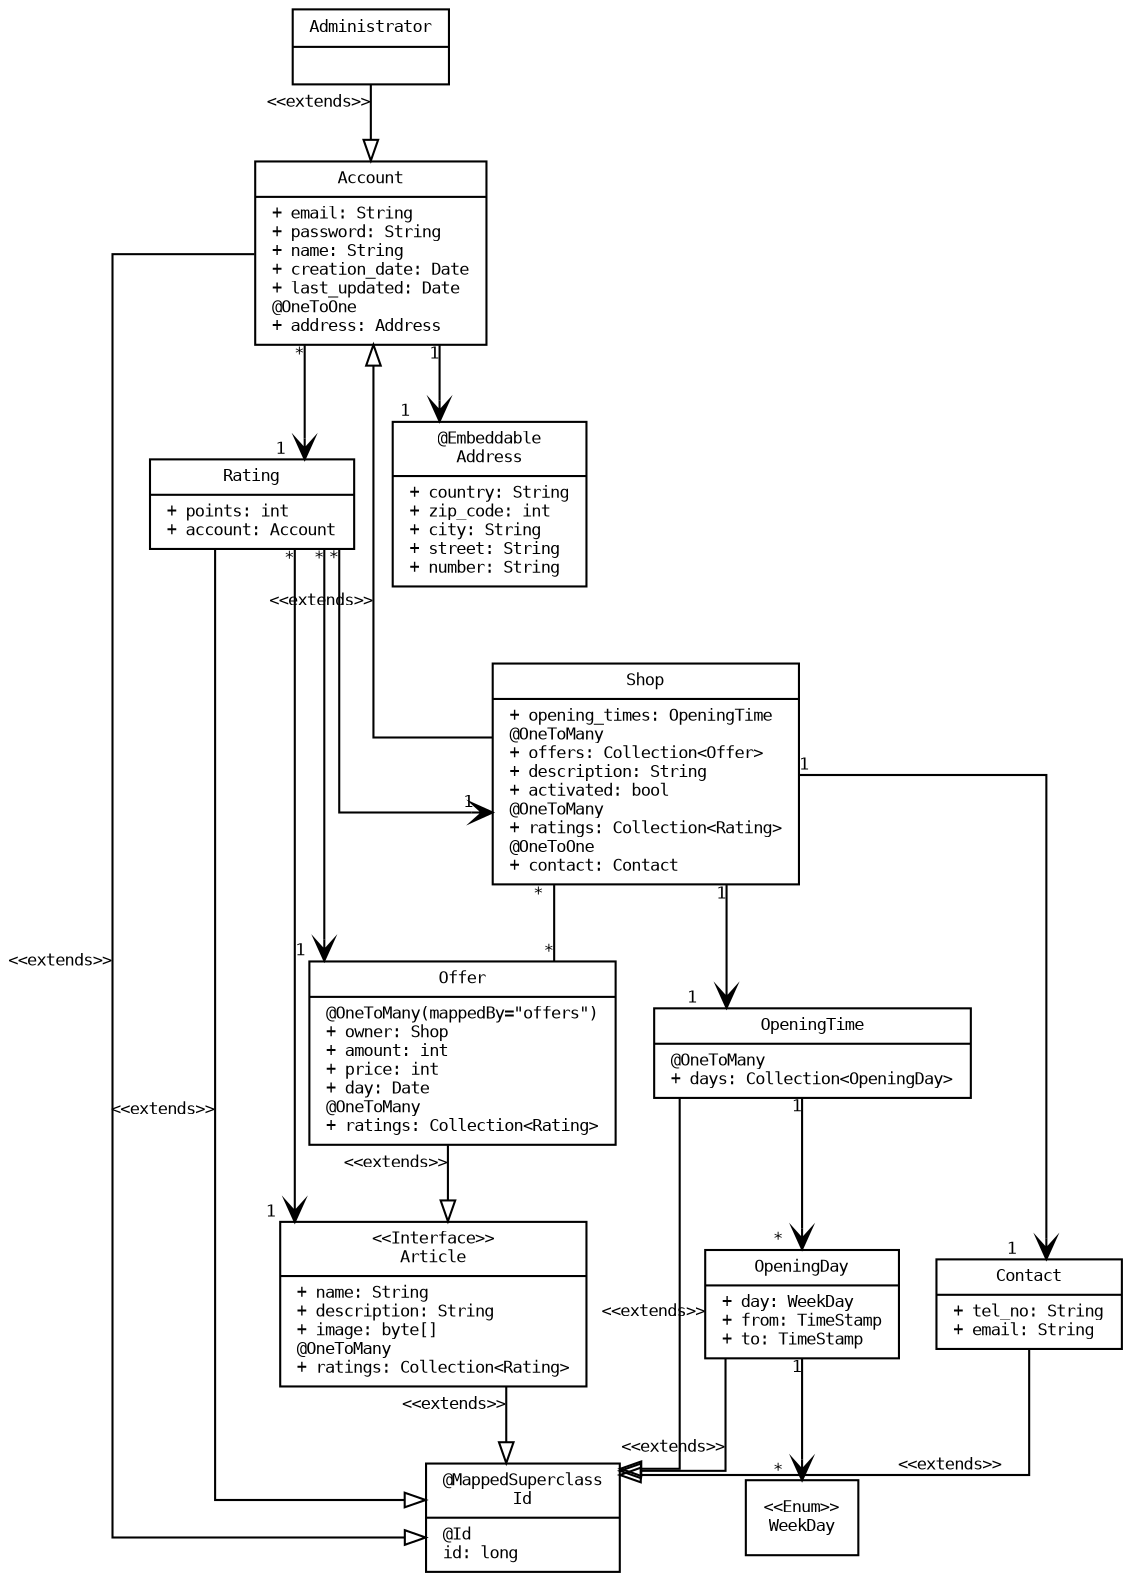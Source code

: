 digraph G {
	graph [ splines=ortho ]
	fontname = "Inconsolata"
	fontsize = 8

	node [
		fontname = "Inconsolata"
		fontsize = 8
		shape = "record"
	]

	edge [
		fontname = "Inconsolata"
		fontsize = 8
	]

	Id [
		label = "{@MappedSuperclass\n
			Id|
			@Id\l
			id: long\l
			}"
	]

	{
		edge [ arrowhead=empty xlabel="<<extends>>" ]
		Account -> Id
		Article -> Id
		OpeningTime -> Id
		OpeningDay -> Id
		Rating -> Id
		Contact -> Id
	}

	Account [
		label = "{
			Account|
			+ email: String\l
			+ password: String\l
			+ name: String\l
			+ creation_date: Date\l
			+ last_updated: Date\l
			@OneToOne\l
			+ address: Address\l
		}"
	]

	Contact [
		label = "{
			Contact|
			+ tel_no: String\l
			+ email: String\l
		}"
	]

	Rating [
		label = "{
			Rating|
			+ points: int\l
			+ account: Account\l
		}"
	]

	Shop [
		label = "{Shop|
			+ opening_times: OpeningTime\l
			@OneToMany\l
			+ offers: Collection\<Offer\>\l
			+ description: String\l
			+ activated: bool\l
			@OneToMany\l
			+ ratings: Collection\<Rating\>\l
			@OneToOne\l
			+ contact: Contact\l
			}"
	]

		/* User [ */
		/* 	label = "{User| */
		/* 	+ address: Address\l */
		/* 	}" */
		/* ] */

	OpeningTime [
		label = "{OpeningTime|
			@OneToMany\l
			+ days: Collection\<OpeningDay\>\l
			}"
	]

	OpeningDay [
		label = "{OpeningDay|
			+ day: WeekDay\l
			+ from: TimeStamp\l
			+ to: TimeStamp\l
			}"
	]

	WeekDay [
		label ="{\<\<Enum\>\>\n
			WeekDay
			}"
	]

	Address [
		label = "{@Embeddable\n
			Address|
			+ country: String\l
			+ zip_code: int\l
			+ city: String\l
			+ street: String\l
			+ number: String\l
			}"
	]

	Administrator [
		label = "{Administrator|}"
	]

	Article [
		label = "{\<\<Interface\>\>\n
			Article|
			+ name: String\l
			+ description: String\l
			+ image: byte[]\l
			@OneToMany\l
			+ ratings: Collection\<Rating\>\l
			}"
	]

	Offer [
		label = "{Offer|
			@OneToMany(mappedBy=\"offers\")\l
			+ owner: Shop\l
			+ amount: int\l
			+ price: int\l
			+ day: Date\l
			@OneToMany\l
			+ ratings: Collection\<Rating\>\l
			}"
	]

	{
		edge [ arrowhead=empty xlabel="<<extends>>" ]
		Shop -> Account
		Administrator -> Account
		Offer -> Article
	}
	{
		edge [ arrowhead=vee taillabel="1" headlabel="*  " ]
		OpeningDay -> WeekDay
		OpeningTime -> OpeningDay
	}
	{
		edge [ arrowhead=vee taillabel="*" headlabel="1  "]
		Rating -> Shop
		Rating -> Offer
		Rating -> Article
		Account -> Rating
	}
	{
		edge [ arrowhead=vee taillabel="1" headlabel="1   " ]
		Shop -> OpeningTime
		Account -> Address
		Shop -> Contact
	}
	{
		edge [ dir=none taillabel="* " headlabel = "*"]
		Shop -> Offer [
			/* taillabel="* \nofferingShop" */
			/* headlabel="*\nofferedArticles" */
		]
	}
}
